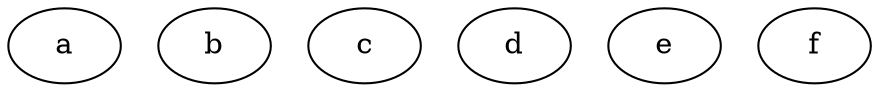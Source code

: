 digraph "example" {
    a         [Weight=1];
    b         [Weight=2];
    c         [Weight=6];
    d         [Weight=3];
    e         [Weight=4];
    f         [Weight=5];
}
